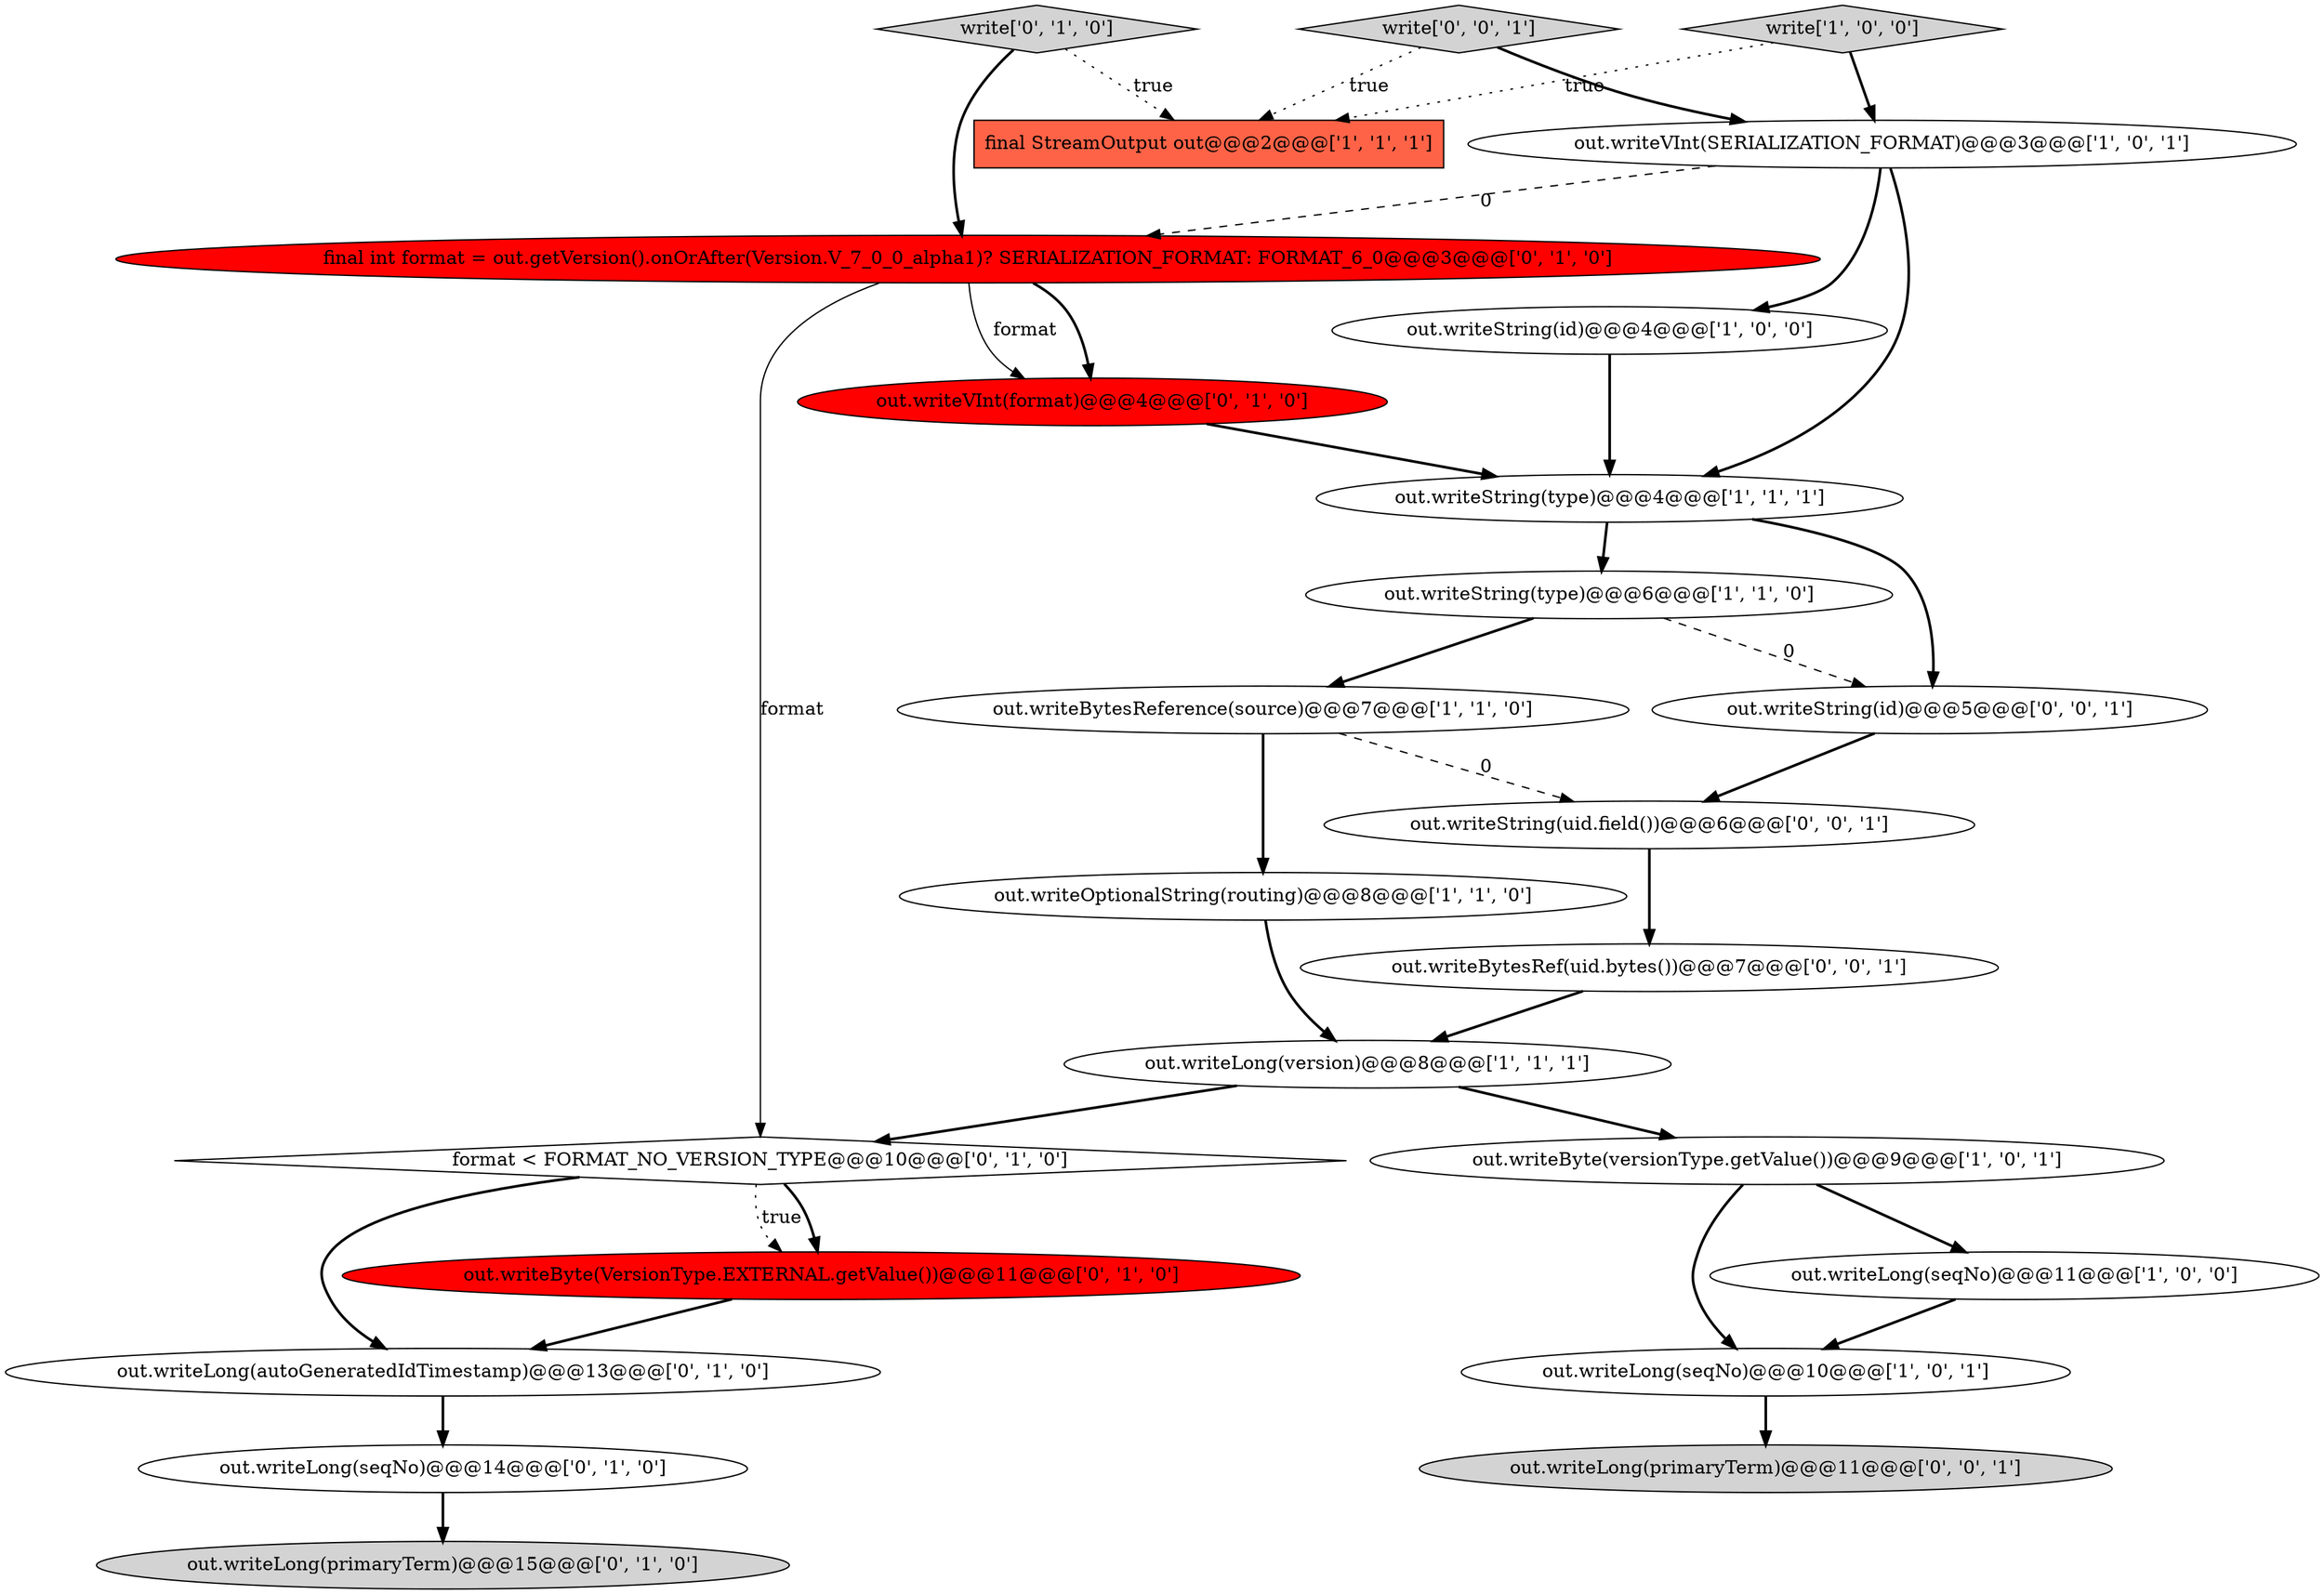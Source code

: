 digraph {
12 [style = filled, label = "out.writeVInt(format)@@@4@@@['0', '1', '0']", fillcolor = red, shape = ellipse image = "AAA1AAABBB2BBB"];
19 [style = filled, label = "format < FORMAT_NO_VERSION_TYPE@@@10@@@['0', '1', '0']", fillcolor = white, shape = diamond image = "AAA0AAABBB2BBB"];
15 [style = filled, label = "final int format = out.getVersion().onOrAfter(Version.V_7_0_0_alpha1)? SERIALIZATION_FORMAT: FORMAT_6_0@@@3@@@['0', '1', '0']", fillcolor = red, shape = ellipse image = "AAA1AAABBB2BBB"];
0 [style = filled, label = "write['1', '0', '0']", fillcolor = lightgray, shape = diamond image = "AAA0AAABBB1BBB"];
22 [style = filled, label = "out.writeString(id)@@@5@@@['0', '0', '1']", fillcolor = white, shape = ellipse image = "AAA0AAABBB3BBB"];
14 [style = filled, label = "out.writeByte(VersionType.EXTERNAL.getValue())@@@11@@@['0', '1', '0']", fillcolor = red, shape = ellipse image = "AAA1AAABBB2BBB"];
24 [style = filled, label = "out.writeLong(primaryTerm)@@@11@@@['0', '0', '1']", fillcolor = lightgray, shape = ellipse image = "AAA0AAABBB3BBB"];
20 [style = filled, label = "out.writeString(uid.field())@@@6@@@['0', '0', '1']", fillcolor = white, shape = ellipse image = "AAA0AAABBB3BBB"];
3 [style = filled, label = "out.writeVInt(SERIALIZATION_FORMAT)@@@3@@@['1', '0', '1']", fillcolor = white, shape = ellipse image = "AAA0AAABBB1BBB"];
13 [style = filled, label = "out.writeLong(seqNo)@@@14@@@['0', '1', '0']", fillcolor = white, shape = ellipse image = "AAA0AAABBB2BBB"];
1 [style = filled, label = "out.writeBytesReference(source)@@@7@@@['1', '1', '0']", fillcolor = white, shape = ellipse image = "AAA0AAABBB1BBB"];
8 [style = filled, label = "out.writeLong(version)@@@8@@@['1', '1', '1']", fillcolor = white, shape = ellipse image = "AAA0AAABBB1BBB"];
18 [style = filled, label = "out.writeLong(autoGeneratedIdTimestamp)@@@13@@@['0', '1', '0']", fillcolor = white, shape = ellipse image = "AAA0AAABBB2BBB"];
7 [style = filled, label = "out.writeString(type)@@@6@@@['1', '1', '0']", fillcolor = white, shape = ellipse image = "AAA0AAABBB1BBB"];
2 [style = filled, label = "out.writeLong(seqNo)@@@10@@@['1', '0', '1']", fillcolor = white, shape = ellipse image = "AAA0AAABBB1BBB"];
21 [style = filled, label = "write['0', '0', '1']", fillcolor = lightgray, shape = diamond image = "AAA0AAABBB3BBB"];
9 [style = filled, label = "out.writeLong(seqNo)@@@11@@@['1', '0', '0']", fillcolor = white, shape = ellipse image = "AAA0AAABBB1BBB"];
10 [style = filled, label = "final StreamOutput out@@@2@@@['1', '1', '1']", fillcolor = tomato, shape = box image = "AAA0AAABBB1BBB"];
4 [style = filled, label = "out.writeString(type)@@@4@@@['1', '1', '1']", fillcolor = white, shape = ellipse image = "AAA0AAABBB1BBB"];
11 [style = filled, label = "out.writeByte(versionType.getValue())@@@9@@@['1', '0', '1']", fillcolor = white, shape = ellipse image = "AAA0AAABBB1BBB"];
17 [style = filled, label = "write['0', '1', '0']", fillcolor = lightgray, shape = diamond image = "AAA0AAABBB2BBB"];
5 [style = filled, label = "out.writeOptionalString(routing)@@@8@@@['1', '1', '0']", fillcolor = white, shape = ellipse image = "AAA0AAABBB1BBB"];
16 [style = filled, label = "out.writeLong(primaryTerm)@@@15@@@['0', '1', '0']", fillcolor = lightgray, shape = ellipse image = "AAA0AAABBB2BBB"];
23 [style = filled, label = "out.writeBytesRef(uid.bytes())@@@7@@@['0', '0', '1']", fillcolor = white, shape = ellipse image = "AAA0AAABBB3BBB"];
6 [style = filled, label = "out.writeString(id)@@@4@@@['1', '0', '0']", fillcolor = white, shape = ellipse image = "AAA0AAABBB1BBB"];
1->5 [style = bold, label=""];
0->3 [style = bold, label=""];
5->8 [style = bold, label=""];
19->14 [style = dotted, label="true"];
19->18 [style = bold, label=""];
7->1 [style = bold, label=""];
0->10 [style = dotted, label="true"];
9->2 [style = bold, label=""];
8->19 [style = bold, label=""];
3->6 [style = bold, label=""];
21->10 [style = dotted, label="true"];
23->8 [style = bold, label=""];
11->9 [style = bold, label=""];
3->4 [style = bold, label=""];
13->16 [style = bold, label=""];
11->2 [style = bold, label=""];
4->7 [style = bold, label=""];
15->19 [style = solid, label="format"];
1->20 [style = dashed, label="0"];
6->4 [style = bold, label=""];
17->10 [style = dotted, label="true"];
19->14 [style = bold, label=""];
20->23 [style = bold, label=""];
12->4 [style = bold, label=""];
22->20 [style = bold, label=""];
17->15 [style = bold, label=""];
18->13 [style = bold, label=""];
3->15 [style = dashed, label="0"];
14->18 [style = bold, label=""];
15->12 [style = bold, label=""];
2->24 [style = bold, label=""];
15->12 [style = solid, label="format"];
8->11 [style = bold, label=""];
4->22 [style = bold, label=""];
7->22 [style = dashed, label="0"];
21->3 [style = bold, label=""];
}
